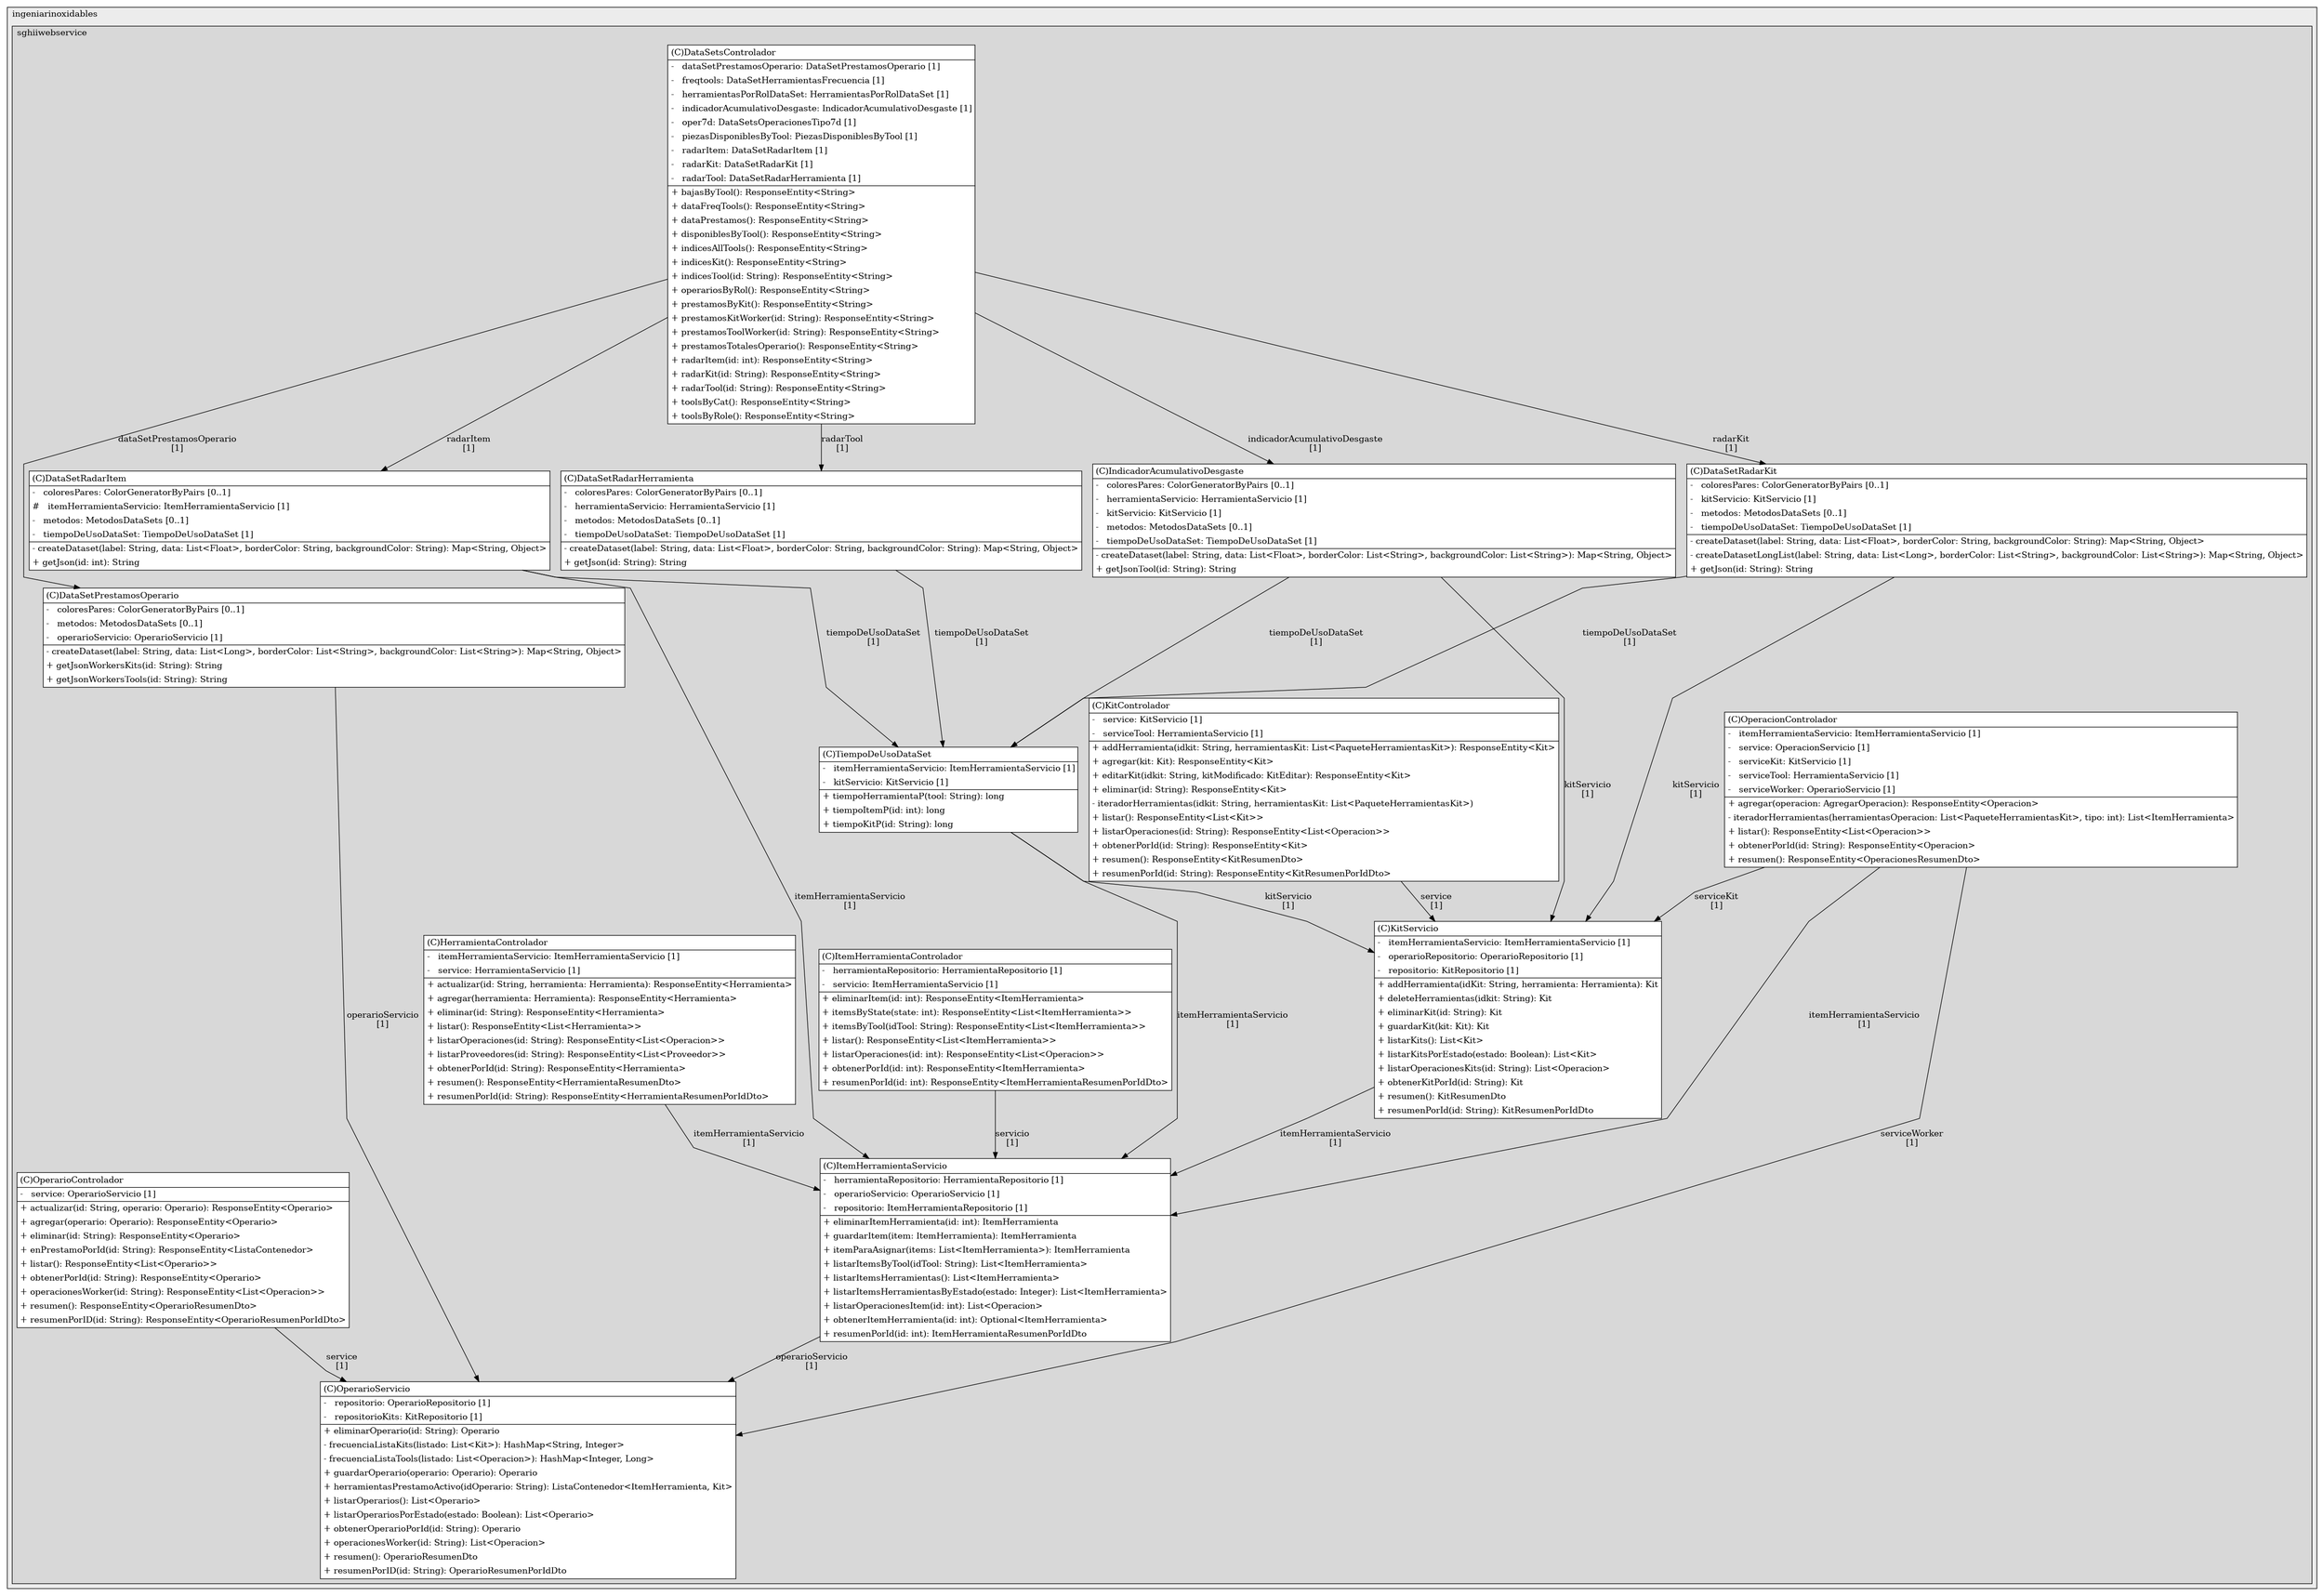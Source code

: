@startuml

/' diagram meta data start
config=StructureConfiguration;
{
  "projectClassification": {
    "searchMode": "OpenProject", // OpenProject, AllProjects
    "includedProjects": "",
    "pathEndKeywords": "*.impl",
    "isClientPath": "",
    "isClientName": "",
    "isTestPath": "",
    "isTestName": "",
    "isMappingPath": "",
    "isMappingName": "",
    "isDataAccessPath": "",
    "isDataAccessName": "",
    "isDataStructurePath": "",
    "isDataStructureName": "",
    "isInterfaceStructuresPath": "",
    "isInterfaceStructuresName": "",
    "isEntryPointPath": "",
    "isEntryPointName": "",
    "treatFinalFieldsAsMandatory": false
  },
  "graphRestriction": {
    "classPackageExcludeFilter": "",
    "classPackageIncludeFilter": "",
    "classNameExcludeFilter": "",
    "classNameIncludeFilter": "",
    "methodNameExcludeFilter": "",
    "methodNameIncludeFilter": "",
    "removeByInheritance": "", // inheritance/annotation based filtering is done in a second step
    "removeByAnnotation": "",
    "removeByClassPackage": "", // cleanup the graph after inheritance/annotation based filtering is done
    "removeByClassName": "",
    "cutMappings": false,
    "cutEnum": true,
    "cutTests": true,
    "cutClient": true,
    "cutDataAccess": false,
    "cutInterfaceStructures": false,
    "cutDataStructures": false,
    "cutGetterAndSetter": true,
    "cutConstructors": true
  },
  "graphTraversal": {
    "forwardDepth": 6,
    "backwardDepth": 6,
    "classPackageExcludeFilter": "",
    "classPackageIncludeFilter": "",
    "classNameExcludeFilter": "",
    "classNameIncludeFilter": "",
    "methodNameExcludeFilter": "",
    "methodNameIncludeFilter": "",
    "hideMappings": false,
    "hideDataStructures": false,
    "hidePrivateMethods": true,
    "hideInterfaceCalls": true, // indirection: implementation -> interface (is hidden) -> implementation
    "onlyShowApplicationEntryPoints": false, // root node is included
    "useMethodCallsForStructureDiagram": "ForwardOnly" // ForwardOnly, BothDirections, No
  },
  "details": {
    "aggregation": "GroupByClass", // ByClass, GroupByClass, None
    "showClassGenericTypes": true,
    "showMethods": true,
    "showMethodParameterNames": true,
    "showMethodParameterTypes": true,
    "showMethodReturnType": true,
    "showPackageLevels": 2,
    "showDetailedClassStructure": true
  },
  "rootClass": "com.ingeniarinoxidables.sghiiwebservice.servicio.OperarioServicio",
  "extensionCallbackMethod": "" // qualified.class.name#methodName - signature: public static String method(String)
}
diagram meta data end '/



digraph g {
    rankdir="TB"
    splines=polyline
    

'nodes 
subgraph cluster_1197233471 { 
   	label=ingeniarinoxidables
	labeljust=l
	fillcolor="#ececec"
	style=filled
   
   subgraph cluster_593371288 { 
   	label=sghiiwebservice
	labeljust=l
	fillcolor="#d8d8d8"
	style=filled
   
   DataSetPrestamosOperario482675278[
	label=<<TABLE BORDER="1" CELLBORDER="0" CELLPADDING="4" CELLSPACING="0">
<TR><TD ALIGN="LEFT" >(C)DataSetPrestamosOperario</TD></TR>
<HR/>
<TR><TD ALIGN="LEFT" >-   coloresPares: ColorGeneratorByPairs [0..1]</TD></TR>
<TR><TD ALIGN="LEFT" >-   metodos: MetodosDataSets [0..1]</TD></TR>
<TR><TD ALIGN="LEFT" >-   operarioServicio: OperarioServicio [1]</TD></TR>
<HR/>
<TR><TD ALIGN="LEFT" >- createDataset(label: String, data: List&lt;Long&gt;, borderColor: List&lt;String&gt;, backgroundColor: List&lt;String&gt;): Map&lt;String, Object&gt;</TD></TR>
<TR><TD ALIGN="LEFT" >+ getJsonWorkersKits(id: String): String</TD></TR>
<TR><TD ALIGN="LEFT" >+ getJsonWorkersTools(id: String): String</TD></TR>
</TABLE>>
	style=filled
	margin=0
	shape=plaintext
	fillcolor="#FFFFFF"
];

DataSetRadarHerramienta482675278[
	label=<<TABLE BORDER="1" CELLBORDER="0" CELLPADDING="4" CELLSPACING="0">
<TR><TD ALIGN="LEFT" >(C)DataSetRadarHerramienta</TD></TR>
<HR/>
<TR><TD ALIGN="LEFT" >-   coloresPares: ColorGeneratorByPairs [0..1]</TD></TR>
<TR><TD ALIGN="LEFT" >-   herramientaServicio: HerramientaServicio [1]</TD></TR>
<TR><TD ALIGN="LEFT" >-   metodos: MetodosDataSets [0..1]</TD></TR>
<TR><TD ALIGN="LEFT" >-   tiempoDeUsoDataSet: TiempoDeUsoDataSet [1]</TD></TR>
<HR/>
<TR><TD ALIGN="LEFT" >- createDataset(label: String, data: List&lt;Float&gt;, borderColor: String, backgroundColor: String): Map&lt;String, Object&gt;</TD></TR>
<TR><TD ALIGN="LEFT" >+ getJson(id: String): String</TD></TR>
</TABLE>>
	style=filled
	margin=0
	shape=plaintext
	fillcolor="#FFFFFF"
];

DataSetRadarItem482675278[
	label=<<TABLE BORDER="1" CELLBORDER="0" CELLPADDING="4" CELLSPACING="0">
<TR><TD ALIGN="LEFT" >(C)DataSetRadarItem</TD></TR>
<HR/>
<TR><TD ALIGN="LEFT" >-   coloresPares: ColorGeneratorByPairs [0..1]</TD></TR>
<TR><TD ALIGN="LEFT" >#   itemHerramientaServicio: ItemHerramientaServicio [1]</TD></TR>
<TR><TD ALIGN="LEFT" >-   metodos: MetodosDataSets [0..1]</TD></TR>
<TR><TD ALIGN="LEFT" >-   tiempoDeUsoDataSet: TiempoDeUsoDataSet [1]</TD></TR>
<HR/>
<TR><TD ALIGN="LEFT" >- createDataset(label: String, data: List&lt;Float&gt;, borderColor: String, backgroundColor: String): Map&lt;String, Object&gt;</TD></TR>
<TR><TD ALIGN="LEFT" >+ getJson(id: int): String</TD></TR>
</TABLE>>
	style=filled
	margin=0
	shape=plaintext
	fillcolor="#FFFFFF"
];

DataSetRadarKit482675278[
	label=<<TABLE BORDER="1" CELLBORDER="0" CELLPADDING="4" CELLSPACING="0">
<TR><TD ALIGN="LEFT" >(C)DataSetRadarKit</TD></TR>
<HR/>
<TR><TD ALIGN="LEFT" >-   coloresPares: ColorGeneratorByPairs [0..1]</TD></TR>
<TR><TD ALIGN="LEFT" >-   kitServicio: KitServicio [1]</TD></TR>
<TR><TD ALIGN="LEFT" >-   metodos: MetodosDataSets [0..1]</TD></TR>
<TR><TD ALIGN="LEFT" >-   tiempoDeUsoDataSet: TiempoDeUsoDataSet [1]</TD></TR>
<HR/>
<TR><TD ALIGN="LEFT" >- createDataset(label: String, data: List&lt;Float&gt;, borderColor: String, backgroundColor: String): Map&lt;String, Object&gt;</TD></TR>
<TR><TD ALIGN="LEFT" >- createDatasetLongList(label: String, data: List&lt;Long&gt;, borderColor: List&lt;String&gt;, backgroundColor: List&lt;String&gt;): Map&lt;String, Object&gt;</TD></TR>
<TR><TD ALIGN="LEFT" >+ getJson(id: String): String</TD></TR>
</TABLE>>
	style=filled
	margin=0
	shape=plaintext
	fillcolor="#FFFFFF"
];

DataSetsControlador236320816[
	label=<<TABLE BORDER="1" CELLBORDER="0" CELLPADDING="4" CELLSPACING="0">
<TR><TD ALIGN="LEFT" >(C)DataSetsControlador</TD></TR>
<HR/>
<TR><TD ALIGN="LEFT" >-   dataSetPrestamosOperario: DataSetPrestamosOperario [1]</TD></TR>
<TR><TD ALIGN="LEFT" >-   freqtools: DataSetHerramientasFrecuencia [1]</TD></TR>
<TR><TD ALIGN="LEFT" >-   herramientasPorRolDataSet: HerramientasPorRolDataSet [1]</TD></TR>
<TR><TD ALIGN="LEFT" >-   indicadorAcumulativoDesgaste: IndicadorAcumulativoDesgaste [1]</TD></TR>
<TR><TD ALIGN="LEFT" >-   oper7d: DataSetsOperacionesTipo7d [1]</TD></TR>
<TR><TD ALIGN="LEFT" >-   piezasDisponiblesByTool: PiezasDisponiblesByTool [1]</TD></TR>
<TR><TD ALIGN="LEFT" >-   radarItem: DataSetRadarItem [1]</TD></TR>
<TR><TD ALIGN="LEFT" >-   radarKit: DataSetRadarKit [1]</TD></TR>
<TR><TD ALIGN="LEFT" >-   radarTool: DataSetRadarHerramienta [1]</TD></TR>
<HR/>
<TR><TD ALIGN="LEFT" >+ bajasByTool(): ResponseEntity&lt;String&gt;</TD></TR>
<TR><TD ALIGN="LEFT" >+ dataFreqTools(): ResponseEntity&lt;String&gt;</TD></TR>
<TR><TD ALIGN="LEFT" >+ dataPrestamos(): ResponseEntity&lt;String&gt;</TD></TR>
<TR><TD ALIGN="LEFT" >+ disponiblesByTool(): ResponseEntity&lt;String&gt;</TD></TR>
<TR><TD ALIGN="LEFT" >+ indicesAllTools(): ResponseEntity&lt;String&gt;</TD></TR>
<TR><TD ALIGN="LEFT" >+ indicesKit(): ResponseEntity&lt;String&gt;</TD></TR>
<TR><TD ALIGN="LEFT" >+ indicesTool(id: String): ResponseEntity&lt;String&gt;</TD></TR>
<TR><TD ALIGN="LEFT" >+ operariosByRol(): ResponseEntity&lt;String&gt;</TD></TR>
<TR><TD ALIGN="LEFT" >+ prestamosByKit(): ResponseEntity&lt;String&gt;</TD></TR>
<TR><TD ALIGN="LEFT" >+ prestamosKitWorker(id: String): ResponseEntity&lt;String&gt;</TD></TR>
<TR><TD ALIGN="LEFT" >+ prestamosToolWorker(id: String): ResponseEntity&lt;String&gt;</TD></TR>
<TR><TD ALIGN="LEFT" >+ prestamosTotalesOperario(): ResponseEntity&lt;String&gt;</TD></TR>
<TR><TD ALIGN="LEFT" >+ radarItem(id: int): ResponseEntity&lt;String&gt;</TD></TR>
<TR><TD ALIGN="LEFT" >+ radarKit(id: String): ResponseEntity&lt;String&gt;</TD></TR>
<TR><TD ALIGN="LEFT" >+ radarTool(id: String): ResponseEntity&lt;String&gt;</TD></TR>
<TR><TD ALIGN="LEFT" >+ toolsByCat(): ResponseEntity&lt;String&gt;</TD></TR>
<TR><TD ALIGN="LEFT" >+ toolsByRole(): ResponseEntity&lt;String&gt;</TD></TR>
</TABLE>>
	style=filled
	margin=0
	shape=plaintext
	fillcolor="#FFFFFF"
];

HerramientaControlador236320816[
	label=<<TABLE BORDER="1" CELLBORDER="0" CELLPADDING="4" CELLSPACING="0">
<TR><TD ALIGN="LEFT" >(C)HerramientaControlador</TD></TR>
<HR/>
<TR><TD ALIGN="LEFT" >-   itemHerramientaServicio: ItemHerramientaServicio [1]</TD></TR>
<TR><TD ALIGN="LEFT" >-   service: HerramientaServicio [1]</TD></TR>
<HR/>
<TR><TD ALIGN="LEFT" >+ actualizar(id: String, herramienta: Herramienta): ResponseEntity&lt;Herramienta&gt;</TD></TR>
<TR><TD ALIGN="LEFT" >+ agregar(herramienta: Herramienta): ResponseEntity&lt;Herramienta&gt;</TD></TR>
<TR><TD ALIGN="LEFT" >+ eliminar(id: String): ResponseEntity&lt;Herramienta&gt;</TD></TR>
<TR><TD ALIGN="LEFT" >+ listar(): ResponseEntity&lt;List&lt;Herramienta&gt;&gt;</TD></TR>
<TR><TD ALIGN="LEFT" >+ listarOperaciones(id: String): ResponseEntity&lt;List&lt;Operacion&gt;&gt;</TD></TR>
<TR><TD ALIGN="LEFT" >+ listarProveedores(id: String): ResponseEntity&lt;List&lt;Proveedor&gt;&gt;</TD></TR>
<TR><TD ALIGN="LEFT" >+ obtenerPorId(id: String): ResponseEntity&lt;Herramienta&gt;</TD></TR>
<TR><TD ALIGN="LEFT" >+ resumen(): ResponseEntity&lt;HerramientaResumenDto&gt;</TD></TR>
<TR><TD ALIGN="LEFT" >+ resumenPorId(id: String): ResponseEntity&lt;HerramientaResumenPorIdDto&gt;</TD></TR>
</TABLE>>
	style=filled
	margin=0
	shape=plaintext
	fillcolor="#FFFFFF"
];

IndicadorAcumulativoDesgaste482675278[
	label=<<TABLE BORDER="1" CELLBORDER="0" CELLPADDING="4" CELLSPACING="0">
<TR><TD ALIGN="LEFT" >(C)IndicadorAcumulativoDesgaste</TD></TR>
<HR/>
<TR><TD ALIGN="LEFT" >-   coloresPares: ColorGeneratorByPairs [0..1]</TD></TR>
<TR><TD ALIGN="LEFT" >-   herramientaServicio: HerramientaServicio [1]</TD></TR>
<TR><TD ALIGN="LEFT" >-   kitServicio: KitServicio [1]</TD></TR>
<TR><TD ALIGN="LEFT" >-   metodos: MetodosDataSets [0..1]</TD></TR>
<TR><TD ALIGN="LEFT" >-   tiempoDeUsoDataSet: TiempoDeUsoDataSet [1]</TD></TR>
<HR/>
<TR><TD ALIGN="LEFT" >- createDataset(label: String, data: List&lt;Float&gt;, borderColor: List&lt;String&gt;, backgroundColor: List&lt;String&gt;): Map&lt;String, Object&gt;</TD></TR>
<TR><TD ALIGN="LEFT" >+ getJsonTool(id: String): String</TD></TR>
</TABLE>>
	style=filled
	margin=0
	shape=plaintext
	fillcolor="#FFFFFF"
];

ItemHerramientaControlador236320816[
	label=<<TABLE BORDER="1" CELLBORDER="0" CELLPADDING="4" CELLSPACING="0">
<TR><TD ALIGN="LEFT" >(C)ItemHerramientaControlador</TD></TR>
<HR/>
<TR><TD ALIGN="LEFT" >-   herramientaRepositorio: HerramientaRepositorio [1]</TD></TR>
<TR><TD ALIGN="LEFT" >-   servicio: ItemHerramientaServicio [1]</TD></TR>
<HR/>
<TR><TD ALIGN="LEFT" >+ eliminarItem(id: int): ResponseEntity&lt;ItemHerramienta&gt;</TD></TR>
<TR><TD ALIGN="LEFT" >+ itemsByState(state: int): ResponseEntity&lt;List&lt;ItemHerramienta&gt;&gt;</TD></TR>
<TR><TD ALIGN="LEFT" >+ itemsByTool(idTool: String): ResponseEntity&lt;List&lt;ItemHerramienta&gt;&gt;</TD></TR>
<TR><TD ALIGN="LEFT" >+ listar(): ResponseEntity&lt;List&lt;ItemHerramienta&gt;&gt;</TD></TR>
<TR><TD ALIGN="LEFT" >+ listarOperaciones(id: int): ResponseEntity&lt;List&lt;Operacion&gt;&gt;</TD></TR>
<TR><TD ALIGN="LEFT" >+ obtenerPorId(id: int): ResponseEntity&lt;ItemHerramienta&gt;</TD></TR>
<TR><TD ALIGN="LEFT" >+ resumenPorId(id: int): ResponseEntity&lt;ItemHerramientaResumenPorIdDto&gt;</TD></TR>
</TABLE>>
	style=filled
	margin=0
	shape=plaintext
	fillcolor="#FFFFFF"
];

ItemHerramientaServicio8218601[
	label=<<TABLE BORDER="1" CELLBORDER="0" CELLPADDING="4" CELLSPACING="0">
<TR><TD ALIGN="LEFT" >(C)ItemHerramientaServicio</TD></TR>
<HR/>
<TR><TD ALIGN="LEFT" >-   herramientaRepositorio: HerramientaRepositorio [1]</TD></TR>
<TR><TD ALIGN="LEFT" >-   operarioServicio: OperarioServicio [1]</TD></TR>
<TR><TD ALIGN="LEFT" >-   repositorio: ItemHerramientaRepositorio [1]</TD></TR>
<HR/>
<TR><TD ALIGN="LEFT" >+ eliminarItemHerramienta(id: int): ItemHerramienta</TD></TR>
<TR><TD ALIGN="LEFT" >+ guardarItem(item: ItemHerramienta): ItemHerramienta</TD></TR>
<TR><TD ALIGN="LEFT" >+ itemParaAsignar(items: List&lt;ItemHerramienta&gt;): ItemHerramienta</TD></TR>
<TR><TD ALIGN="LEFT" >+ listarItemsByTool(idTool: String): List&lt;ItemHerramienta&gt;</TD></TR>
<TR><TD ALIGN="LEFT" >+ listarItemsHerramientas(): List&lt;ItemHerramienta&gt;</TD></TR>
<TR><TD ALIGN="LEFT" >+ listarItemsHerramientasByEstado(estado: Integer): List&lt;ItemHerramienta&gt;</TD></TR>
<TR><TD ALIGN="LEFT" >+ listarOperacionesItem(id: int): List&lt;Operacion&gt;</TD></TR>
<TR><TD ALIGN="LEFT" >+ obtenerItemHerramienta(id: int): Optional&lt;ItemHerramienta&gt;</TD></TR>
<TR><TD ALIGN="LEFT" >+ resumenPorId(id: int): ItemHerramientaResumenPorIdDto</TD></TR>
</TABLE>>
	style=filled
	margin=0
	shape=plaintext
	fillcolor="#FFFFFF"
];

KitControlador236320816[
	label=<<TABLE BORDER="1" CELLBORDER="0" CELLPADDING="4" CELLSPACING="0">
<TR><TD ALIGN="LEFT" >(C)KitControlador</TD></TR>
<HR/>
<TR><TD ALIGN="LEFT" >-   service: KitServicio [1]</TD></TR>
<TR><TD ALIGN="LEFT" >-   serviceTool: HerramientaServicio [1]</TD></TR>
<HR/>
<TR><TD ALIGN="LEFT" >+ addHerramienta(idkit: String, herramientasKit: List&lt;PaqueteHerramientasKit&gt;): ResponseEntity&lt;Kit&gt;</TD></TR>
<TR><TD ALIGN="LEFT" >+ agregar(kit: Kit): ResponseEntity&lt;Kit&gt;</TD></TR>
<TR><TD ALIGN="LEFT" >+ editarKit(idkit: String, kitModificado: KitEditar): ResponseEntity&lt;Kit&gt;</TD></TR>
<TR><TD ALIGN="LEFT" >+ eliminar(id: String): ResponseEntity&lt;Kit&gt;</TD></TR>
<TR><TD ALIGN="LEFT" >- iteradorHerramientas(idkit: String, herramientasKit: List&lt;PaqueteHerramientasKit&gt;)</TD></TR>
<TR><TD ALIGN="LEFT" >+ listar(): ResponseEntity&lt;List&lt;Kit&gt;&gt;</TD></TR>
<TR><TD ALIGN="LEFT" >+ listarOperaciones(id: String): ResponseEntity&lt;List&lt;Operacion&gt;&gt;</TD></TR>
<TR><TD ALIGN="LEFT" >+ obtenerPorId(id: String): ResponseEntity&lt;Kit&gt;</TD></TR>
<TR><TD ALIGN="LEFT" >+ resumen(): ResponseEntity&lt;KitResumenDto&gt;</TD></TR>
<TR><TD ALIGN="LEFT" >+ resumenPorId(id: String): ResponseEntity&lt;KitResumenPorIdDto&gt;</TD></TR>
</TABLE>>
	style=filled
	margin=0
	shape=plaintext
	fillcolor="#FFFFFF"
];

KitServicio8218601[
	label=<<TABLE BORDER="1" CELLBORDER="0" CELLPADDING="4" CELLSPACING="0">
<TR><TD ALIGN="LEFT" >(C)KitServicio</TD></TR>
<HR/>
<TR><TD ALIGN="LEFT" >-   itemHerramientaServicio: ItemHerramientaServicio [1]</TD></TR>
<TR><TD ALIGN="LEFT" >-   operarioRepositorio: OperarioRepositorio [1]</TD></TR>
<TR><TD ALIGN="LEFT" >-   repositorio: KitRepositorio [1]</TD></TR>
<HR/>
<TR><TD ALIGN="LEFT" >+ addHerramienta(idKit: String, herramienta: Herramienta): Kit</TD></TR>
<TR><TD ALIGN="LEFT" >+ deleteHerramientas(idkit: String): Kit</TD></TR>
<TR><TD ALIGN="LEFT" >+ eliminarKit(id: String): Kit</TD></TR>
<TR><TD ALIGN="LEFT" >+ guardarKit(kit: Kit): Kit</TD></TR>
<TR><TD ALIGN="LEFT" >+ listarKits(): List&lt;Kit&gt;</TD></TR>
<TR><TD ALIGN="LEFT" >+ listarKitsPorEstado(estado: Boolean): List&lt;Kit&gt;</TD></TR>
<TR><TD ALIGN="LEFT" >+ listarOperacionesKits(id: String): List&lt;Operacion&gt;</TD></TR>
<TR><TD ALIGN="LEFT" >+ obtenerKitPorId(id: String): Kit</TD></TR>
<TR><TD ALIGN="LEFT" >+ resumen(): KitResumenDto</TD></TR>
<TR><TD ALIGN="LEFT" >+ resumenPorId(id: String): KitResumenPorIdDto</TD></TR>
</TABLE>>
	style=filled
	margin=0
	shape=plaintext
	fillcolor="#FFFFFF"
];

OperacionControlador236320816[
	label=<<TABLE BORDER="1" CELLBORDER="0" CELLPADDING="4" CELLSPACING="0">
<TR><TD ALIGN="LEFT" >(C)OperacionControlador</TD></TR>
<HR/>
<TR><TD ALIGN="LEFT" >-   itemHerramientaServicio: ItemHerramientaServicio [1]</TD></TR>
<TR><TD ALIGN="LEFT" >-   service: OperacionServicio [1]</TD></TR>
<TR><TD ALIGN="LEFT" >-   serviceKit: KitServicio [1]</TD></TR>
<TR><TD ALIGN="LEFT" >-   serviceTool: HerramientaServicio [1]</TD></TR>
<TR><TD ALIGN="LEFT" >-   serviceWorker: OperarioServicio [1]</TD></TR>
<HR/>
<TR><TD ALIGN="LEFT" >+ agregar(operacion: AgregarOperacion): ResponseEntity&lt;Operacion&gt;</TD></TR>
<TR><TD ALIGN="LEFT" >- iteradorHerramientas(herramientasOperacion: List&lt;PaqueteHerramientasKit&gt;, tipo: int): List&lt;ItemHerramienta&gt;</TD></TR>
<TR><TD ALIGN="LEFT" >+ listar(): ResponseEntity&lt;List&lt;Operacion&gt;&gt;</TD></TR>
<TR><TD ALIGN="LEFT" >+ obtenerPorId(id: String): ResponseEntity&lt;Operacion&gt;</TD></TR>
<TR><TD ALIGN="LEFT" >+ resumen(): ResponseEntity&lt;OperacionesResumenDto&gt;</TD></TR>
</TABLE>>
	style=filled
	margin=0
	shape=plaintext
	fillcolor="#FFFFFF"
];

OperarioControlador236320816[
	label=<<TABLE BORDER="1" CELLBORDER="0" CELLPADDING="4" CELLSPACING="0">
<TR><TD ALIGN="LEFT" >(C)OperarioControlador</TD></TR>
<HR/>
<TR><TD ALIGN="LEFT" >-   service: OperarioServicio [1]</TD></TR>
<HR/>
<TR><TD ALIGN="LEFT" >+ actualizar(id: String, operario: Operario): ResponseEntity&lt;Operario&gt;</TD></TR>
<TR><TD ALIGN="LEFT" >+ agregar(operario: Operario): ResponseEntity&lt;Operario&gt;</TD></TR>
<TR><TD ALIGN="LEFT" >+ eliminar(id: String): ResponseEntity&lt;Operario&gt;</TD></TR>
<TR><TD ALIGN="LEFT" >+ enPrestamoPorId(id: String): ResponseEntity&lt;ListaContenedor&gt;</TD></TR>
<TR><TD ALIGN="LEFT" >+ listar(): ResponseEntity&lt;List&lt;Operario&gt;&gt;</TD></TR>
<TR><TD ALIGN="LEFT" >+ obtenerPorId(id: String): ResponseEntity&lt;Operario&gt;</TD></TR>
<TR><TD ALIGN="LEFT" >+ operacionesWorker(id: String): ResponseEntity&lt;List&lt;Operacion&gt;&gt;</TD></TR>
<TR><TD ALIGN="LEFT" >+ resumen(): ResponseEntity&lt;OperarioResumenDto&gt;</TD></TR>
<TR><TD ALIGN="LEFT" >+ resumenPorID(id: String): ResponseEntity&lt;OperarioResumenPorIdDto&gt;</TD></TR>
</TABLE>>
	style=filled
	margin=0
	shape=plaintext
	fillcolor="#FFFFFF"
];

OperarioServicio8218601[
	label=<<TABLE BORDER="1" CELLBORDER="0" CELLPADDING="4" CELLSPACING="0">
<TR><TD ALIGN="LEFT" >(C)OperarioServicio</TD></TR>
<HR/>
<TR><TD ALIGN="LEFT" >-   repositorio: OperarioRepositorio [1]</TD></TR>
<TR><TD ALIGN="LEFT" >-   repositorioKits: KitRepositorio [1]</TD></TR>
<HR/>
<TR><TD ALIGN="LEFT" >+ eliminarOperario(id: String): Operario</TD></TR>
<TR><TD ALIGN="LEFT" >- frecuenciaListaKits(listado: List&lt;Kit&gt;): HashMap&lt;String, Integer&gt;</TD></TR>
<TR><TD ALIGN="LEFT" >- frecuenciaListaTools(listado: List&lt;Operacion&gt;): HashMap&lt;Integer, Long&gt;</TD></TR>
<TR><TD ALIGN="LEFT" >+ guardarOperario(operario: Operario): Operario</TD></TR>
<TR><TD ALIGN="LEFT" >+ herramientasPrestamoActivo(idOperario: String): ListaContenedor&lt;ItemHerramienta, Kit&gt;</TD></TR>
<TR><TD ALIGN="LEFT" >+ listarOperarios(): List&lt;Operario&gt;</TD></TR>
<TR><TD ALIGN="LEFT" >+ listarOperariosPorEstado(estado: Boolean): List&lt;Operario&gt;</TD></TR>
<TR><TD ALIGN="LEFT" >+ obtenerOperarioPorId(id: String): Operario</TD></TR>
<TR><TD ALIGN="LEFT" >+ operacionesWorker(id: String): List&lt;Operacion&gt;</TD></TR>
<TR><TD ALIGN="LEFT" >+ resumen(): OperarioResumenDto</TD></TR>
<TR><TD ALIGN="LEFT" >+ resumenPorID(id: String): OperarioResumenPorIdDto</TD></TR>
</TABLE>>
	style=filled
	margin=0
	shape=plaintext
	fillcolor="#FFFFFF"
];

TiempoDeUsoDataSet482675278[
	label=<<TABLE BORDER="1" CELLBORDER="0" CELLPADDING="4" CELLSPACING="0">
<TR><TD ALIGN="LEFT" >(C)TiempoDeUsoDataSet</TD></TR>
<HR/>
<TR><TD ALIGN="LEFT" >-   itemHerramientaServicio: ItemHerramientaServicio [1]</TD></TR>
<TR><TD ALIGN="LEFT" >-   kitServicio: KitServicio [1]</TD></TR>
<HR/>
<TR><TD ALIGN="LEFT" >+ tiempoHerramientaP(tool: String): long</TD></TR>
<TR><TD ALIGN="LEFT" >+ tiempoItemP(id: int): long</TD></TR>
<TR><TD ALIGN="LEFT" >+ tiempoKitP(id: String): long</TD></TR>
</TABLE>>
	style=filled
	margin=0
	shape=plaintext
	fillcolor="#FFFFFF"
];
} 
} 

'edges    
DataSetPrestamosOperario482675278 -> OperarioServicio8218601[label="operarioServicio
[1]"];
DataSetRadarHerramienta482675278 -> TiempoDeUsoDataSet482675278[label="tiempoDeUsoDataSet
[1]"];
DataSetRadarItem482675278 -> ItemHerramientaServicio8218601[label="itemHerramientaServicio
[1]"];
DataSetRadarItem482675278 -> TiempoDeUsoDataSet482675278[label="tiempoDeUsoDataSet
[1]"];
DataSetRadarKit482675278 -> KitServicio8218601[label="kitServicio
[1]"];
DataSetRadarKit482675278 -> TiempoDeUsoDataSet482675278[label="tiempoDeUsoDataSet
[1]"];
DataSetsControlador236320816 -> DataSetPrestamosOperario482675278[label="dataSetPrestamosOperario
[1]"];
DataSetsControlador236320816 -> DataSetRadarHerramienta482675278[label="radarTool
[1]"];
DataSetsControlador236320816 -> DataSetRadarItem482675278[label="radarItem
[1]"];
DataSetsControlador236320816 -> DataSetRadarKit482675278[label="radarKit
[1]"];
DataSetsControlador236320816 -> IndicadorAcumulativoDesgaste482675278[label="indicadorAcumulativoDesgaste
[1]"];
HerramientaControlador236320816 -> ItemHerramientaServicio8218601[label="itemHerramientaServicio
[1]"];
IndicadorAcumulativoDesgaste482675278 -> KitServicio8218601[label="kitServicio
[1]"];
IndicadorAcumulativoDesgaste482675278 -> TiempoDeUsoDataSet482675278[label="tiempoDeUsoDataSet
[1]"];
ItemHerramientaControlador236320816 -> ItemHerramientaServicio8218601[label="servicio
[1]"];
ItemHerramientaServicio8218601 -> OperarioServicio8218601[label="operarioServicio
[1]"];
KitControlador236320816 -> KitServicio8218601[label="service
[1]"];
KitServicio8218601 -> ItemHerramientaServicio8218601[label="itemHerramientaServicio
[1]"];
OperacionControlador236320816 -> ItemHerramientaServicio8218601[label="itemHerramientaServicio
[1]"];
OperacionControlador236320816 -> KitServicio8218601[label="serviceKit
[1]"];
OperacionControlador236320816 -> OperarioServicio8218601[label="serviceWorker
[1]"];
OperarioControlador236320816 -> OperarioServicio8218601[label="service
[1]"];
TiempoDeUsoDataSet482675278 -> ItemHerramientaServicio8218601[label="itemHerramientaServicio
[1]"];
TiempoDeUsoDataSet482675278 -> KitServicio8218601[label="kitServicio
[1]"];
    
}
@enduml